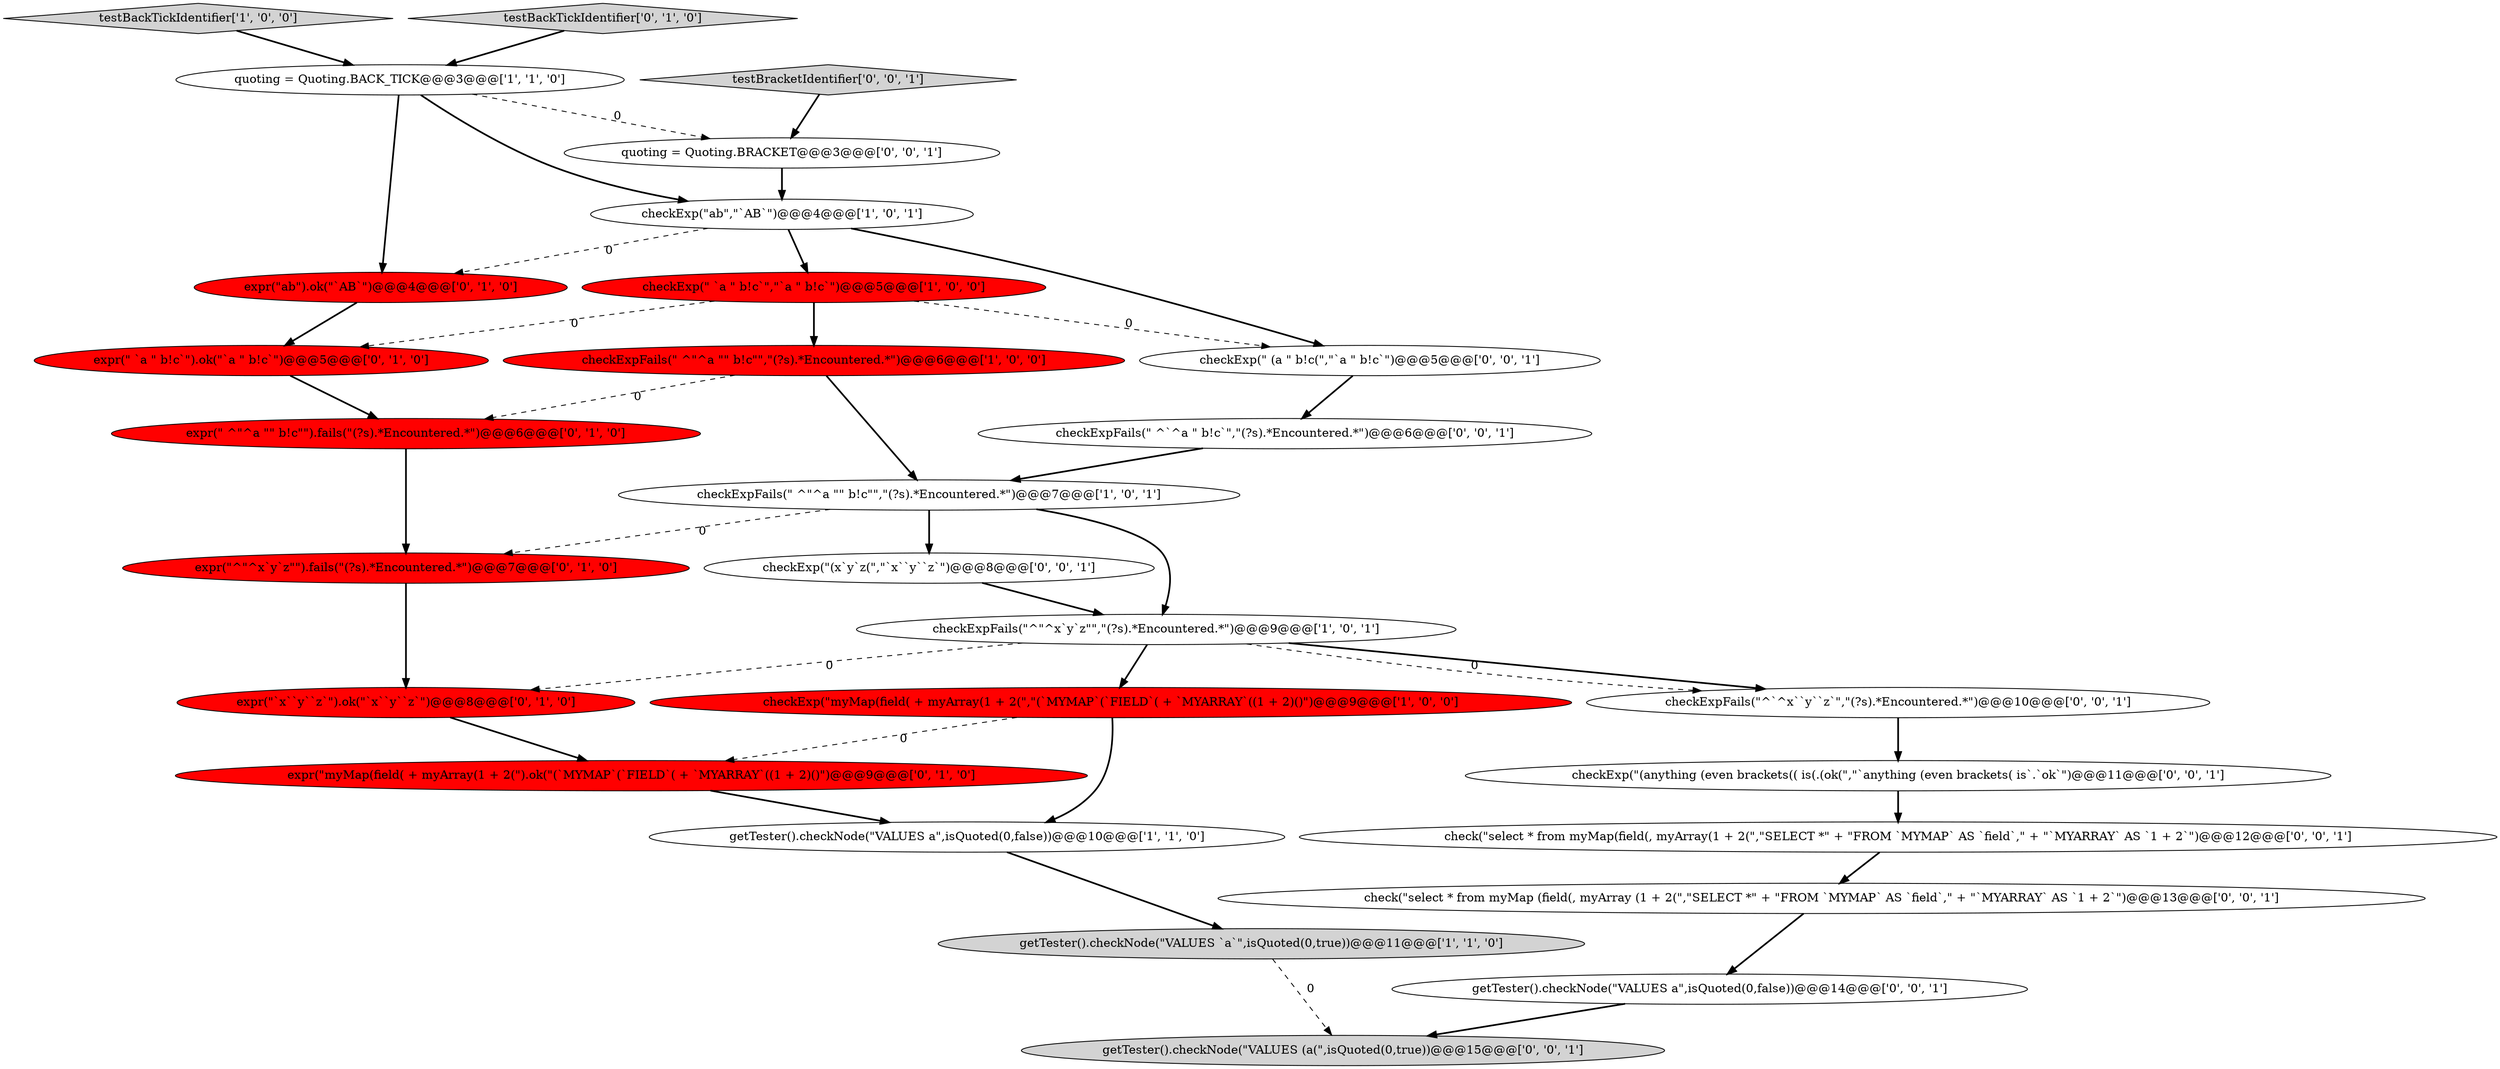 digraph {
26 [style = filled, label = "checkExpFails(\"^`^x``y``z`\",\"(?s).*Encountered.*\")@@@10@@@['0', '0', '1']", fillcolor = white, shape = ellipse image = "AAA0AAABBB3BBB"];
3 [style = filled, label = "checkExp(\" `a \" b!c`\",\"`a \" b!c`\")@@@5@@@['1', '0', '0']", fillcolor = red, shape = ellipse image = "AAA1AAABBB1BBB"];
18 [style = filled, label = "checkExp(\" (a \" b!c(\",\"`a \" b!c`\")@@@5@@@['0', '0', '1']", fillcolor = white, shape = ellipse image = "AAA0AAABBB3BBB"];
1 [style = filled, label = "checkExp(\"myMap(field( + myArray(1 + 2(\",\"(`MYMAP`(`FIELD`( + `MYARRAY`((1 + 2)()\")@@@9@@@['1', '0', '0']", fillcolor = red, shape = ellipse image = "AAA1AAABBB1BBB"];
20 [style = filled, label = "testBracketIdentifier['0', '0', '1']", fillcolor = lightgray, shape = diamond image = "AAA0AAABBB3BBB"];
25 [style = filled, label = "checkExpFails(\" ^`^a \" b!c`\",\"(?s).*Encountered.*\")@@@6@@@['0', '0', '1']", fillcolor = white, shape = ellipse image = "AAA0AAABBB3BBB"];
23 [style = filled, label = "check(\"select * from myMap (field(, myArray (1 + 2(\",\"SELECT *\" + \"FROM `MYMAP` AS `field`,\" + \"`MYARRAY` AS `1 + 2`\")@@@13@@@['0', '0', '1']", fillcolor = white, shape = ellipse image = "AAA0AAABBB3BBB"];
5 [style = filled, label = "testBackTickIdentifier['1', '0', '0']", fillcolor = lightgray, shape = diamond image = "AAA0AAABBB1BBB"];
21 [style = filled, label = "checkExp(\"(x`y`z(\",\"`x``y``z`\")@@@8@@@['0', '0', '1']", fillcolor = white, shape = ellipse image = "AAA0AAABBB3BBB"];
6 [style = filled, label = "getTester().checkNode(\"VALUES a\",isQuoted(0,false))@@@10@@@['1', '1', '0']", fillcolor = white, shape = ellipse image = "AAA0AAABBB1BBB"];
17 [style = filled, label = "check(\"select * from myMap(field(, myArray(1 + 2(\",\"SELECT *\" + \"FROM `MYMAP` AS `field`,\" + \"`MYARRAY` AS `1 + 2`\")@@@12@@@['0', '0', '1']", fillcolor = white, shape = ellipse image = "AAA0AAABBB3BBB"];
13 [style = filled, label = "expr(\"ab\").ok(\"`AB`\")@@@4@@@['0', '1', '0']", fillcolor = red, shape = ellipse image = "AAA1AAABBB2BBB"];
14 [style = filled, label = "expr(\"myMap(field( + myArray(1 + 2(\").ok(\"(`MYMAP`(`FIELD`( + `MYARRAY`((1 + 2)()\")@@@9@@@['0', '1', '0']", fillcolor = red, shape = ellipse image = "AAA1AAABBB2BBB"];
15 [style = filled, label = "expr(\" `a \" b!c`\").ok(\"`a \" b!c`\")@@@5@@@['0', '1', '0']", fillcolor = red, shape = ellipse image = "AAA1AAABBB2BBB"];
7 [style = filled, label = "getTester().checkNode(\"VALUES `a`\",isQuoted(0,true))@@@11@@@['1', '1', '0']", fillcolor = lightgray, shape = ellipse image = "AAA0AAABBB1BBB"];
16 [style = filled, label = "expr(\"`x``y``z`\").ok(\"`x``y``z`\")@@@8@@@['0', '1', '0']", fillcolor = red, shape = ellipse image = "AAA1AAABBB2BBB"];
0 [style = filled, label = "quoting = Quoting.BACK_TICK@@@3@@@['1', '1', '0']", fillcolor = white, shape = ellipse image = "AAA0AAABBB1BBB"];
22 [style = filled, label = "getTester().checkNode(\"VALUES a\",isQuoted(0,false))@@@14@@@['0', '0', '1']", fillcolor = white, shape = ellipse image = "AAA0AAABBB3BBB"];
9 [style = filled, label = "checkExpFails(\" ^\"^a \"\" b!c\"\",\"(?s).*Encountered.*\")@@@7@@@['1', '0', '1']", fillcolor = white, shape = ellipse image = "AAA0AAABBB1BBB"];
11 [style = filled, label = "testBackTickIdentifier['0', '1', '0']", fillcolor = lightgray, shape = diamond image = "AAA0AAABBB2BBB"];
19 [style = filled, label = "getTester().checkNode(\"VALUES (a(\",isQuoted(0,true))@@@15@@@['0', '0', '1']", fillcolor = lightgray, shape = ellipse image = "AAA0AAABBB3BBB"];
8 [style = filled, label = "checkExpFails(\" ^\"^a \"\" b!c\"\",\"(?s).*Encountered.*\")@@@6@@@['1', '0', '0']", fillcolor = red, shape = ellipse image = "AAA1AAABBB1BBB"];
10 [style = filled, label = "expr(\" ^\"^a \"\" b!c\"\").fails(\"(?s).*Encountered.*\")@@@6@@@['0', '1', '0']", fillcolor = red, shape = ellipse image = "AAA1AAABBB2BBB"];
24 [style = filled, label = "quoting = Quoting.BRACKET@@@3@@@['0', '0', '1']", fillcolor = white, shape = ellipse image = "AAA0AAABBB3BBB"];
12 [style = filled, label = "expr(\"^\"^x`y`z\"\").fails(\"(?s).*Encountered.*\")@@@7@@@['0', '1', '0']", fillcolor = red, shape = ellipse image = "AAA1AAABBB2BBB"];
4 [style = filled, label = "checkExpFails(\"^\"^x`y`z\"\",\"(?s).*Encountered.*\")@@@9@@@['1', '0', '1']", fillcolor = white, shape = ellipse image = "AAA0AAABBB1BBB"];
27 [style = filled, label = "checkExp(\"(anything (even brackets(( is(.(ok(\",\"`anything (even brackets( is`.`ok`\")@@@11@@@['0', '0', '1']", fillcolor = white, shape = ellipse image = "AAA0AAABBB3BBB"];
2 [style = filled, label = "checkExp(\"ab\",\"`AB`\")@@@4@@@['1', '0', '1']", fillcolor = white, shape = ellipse image = "AAA0AAABBB1BBB"];
15->10 [style = bold, label=""];
8->10 [style = dashed, label="0"];
4->16 [style = dashed, label="0"];
0->13 [style = bold, label=""];
24->2 [style = bold, label=""];
22->19 [style = bold, label=""];
1->14 [style = dashed, label="0"];
3->18 [style = dashed, label="0"];
9->4 [style = bold, label=""];
2->3 [style = bold, label=""];
25->9 [style = bold, label=""];
0->2 [style = bold, label=""];
4->26 [style = bold, label=""];
2->18 [style = bold, label=""];
12->16 [style = bold, label=""];
4->26 [style = dashed, label="0"];
17->23 [style = bold, label=""];
26->27 [style = bold, label=""];
11->0 [style = bold, label=""];
1->6 [style = bold, label=""];
23->22 [style = bold, label=""];
5->0 [style = bold, label=""];
7->19 [style = dashed, label="0"];
10->12 [style = bold, label=""];
2->13 [style = dashed, label="0"];
3->8 [style = bold, label=""];
8->9 [style = bold, label=""];
18->25 [style = bold, label=""];
9->21 [style = bold, label=""];
27->17 [style = bold, label=""];
3->15 [style = dashed, label="0"];
0->24 [style = dashed, label="0"];
16->14 [style = bold, label=""];
4->1 [style = bold, label=""];
9->12 [style = dashed, label="0"];
13->15 [style = bold, label=""];
6->7 [style = bold, label=""];
20->24 [style = bold, label=""];
14->6 [style = bold, label=""];
21->4 [style = bold, label=""];
}

